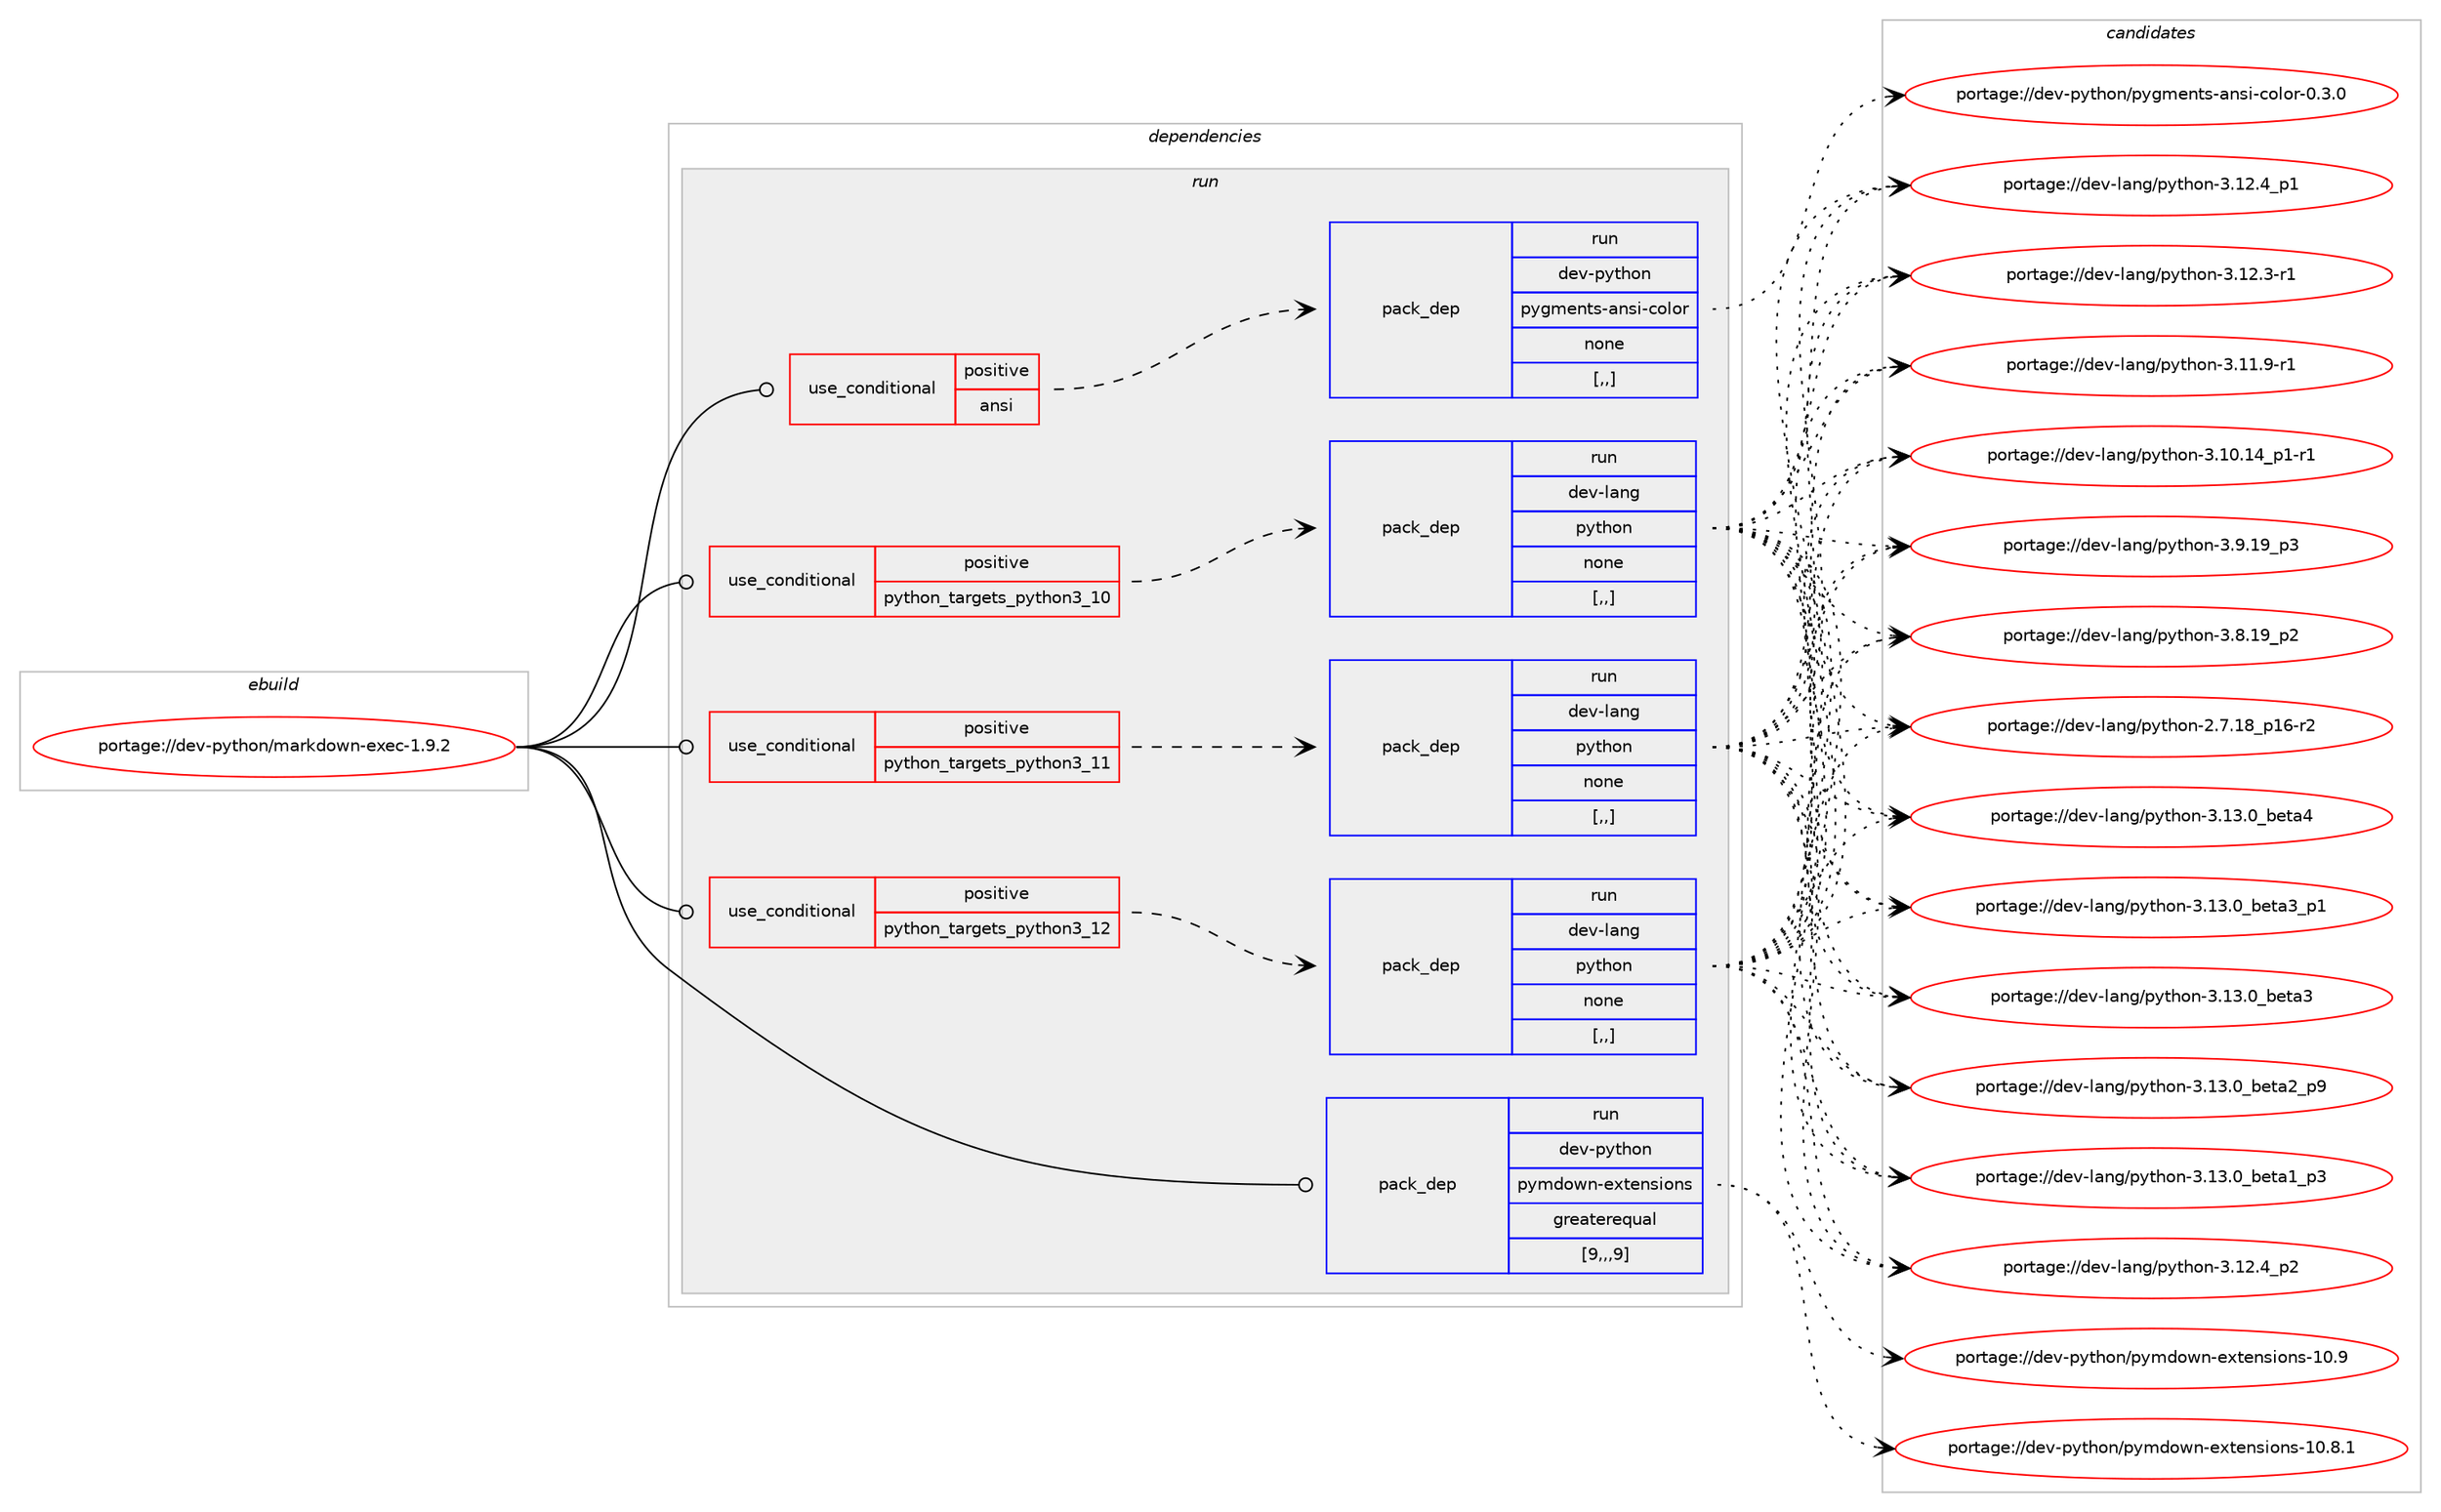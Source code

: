 digraph prolog {

# *************
# Graph options
# *************

newrank=true;
concentrate=true;
compound=true;
graph [rankdir=LR,fontname=Helvetica,fontsize=10,ranksep=1.5];#, ranksep=2.5, nodesep=0.2];
edge  [arrowhead=vee];
node  [fontname=Helvetica,fontsize=10];

# **********
# The ebuild
# **********

subgraph cluster_leftcol {
color=gray;
label=<<i>ebuild</i>>;
id [label="portage://dev-python/markdown-exec-1.9.2", color=red, width=4, href="../dev-python/markdown-exec-1.9.2.svg"];
}

# ****************
# The dependencies
# ****************

subgraph cluster_midcol {
color=gray;
label=<<i>dependencies</i>>;
subgraph cluster_compile {
fillcolor="#eeeeee";
style=filled;
label=<<i>compile</i>>;
}
subgraph cluster_compileandrun {
fillcolor="#eeeeee";
style=filled;
label=<<i>compile and run</i>>;
}
subgraph cluster_run {
fillcolor="#eeeeee";
style=filled;
label=<<i>run</i>>;
subgraph cond34668 {
dependency150962 [label=<<TABLE BORDER="0" CELLBORDER="1" CELLSPACING="0" CELLPADDING="4"><TR><TD ROWSPAN="3" CELLPADDING="10">use_conditional</TD></TR><TR><TD>positive</TD></TR><TR><TD>ansi</TD></TR></TABLE>>, shape=none, color=red];
subgraph pack115045 {
dependency150963 [label=<<TABLE BORDER="0" CELLBORDER="1" CELLSPACING="0" CELLPADDING="4" WIDTH="220"><TR><TD ROWSPAN="6" CELLPADDING="30">pack_dep</TD></TR><TR><TD WIDTH="110">run</TD></TR><TR><TD>dev-python</TD></TR><TR><TD>pygments-ansi-color</TD></TR><TR><TD>none</TD></TR><TR><TD>[,,]</TD></TR></TABLE>>, shape=none, color=blue];
}
dependency150962:e -> dependency150963:w [weight=20,style="dashed",arrowhead="vee"];
}
id:e -> dependency150962:w [weight=20,style="solid",arrowhead="odot"];
subgraph cond34669 {
dependency150964 [label=<<TABLE BORDER="0" CELLBORDER="1" CELLSPACING="0" CELLPADDING="4"><TR><TD ROWSPAN="3" CELLPADDING="10">use_conditional</TD></TR><TR><TD>positive</TD></TR><TR><TD>python_targets_python3_10</TD></TR></TABLE>>, shape=none, color=red];
subgraph pack115046 {
dependency150965 [label=<<TABLE BORDER="0" CELLBORDER="1" CELLSPACING="0" CELLPADDING="4" WIDTH="220"><TR><TD ROWSPAN="6" CELLPADDING="30">pack_dep</TD></TR><TR><TD WIDTH="110">run</TD></TR><TR><TD>dev-lang</TD></TR><TR><TD>python</TD></TR><TR><TD>none</TD></TR><TR><TD>[,,]</TD></TR></TABLE>>, shape=none, color=blue];
}
dependency150964:e -> dependency150965:w [weight=20,style="dashed",arrowhead="vee"];
}
id:e -> dependency150964:w [weight=20,style="solid",arrowhead="odot"];
subgraph cond34670 {
dependency150966 [label=<<TABLE BORDER="0" CELLBORDER="1" CELLSPACING="0" CELLPADDING="4"><TR><TD ROWSPAN="3" CELLPADDING="10">use_conditional</TD></TR><TR><TD>positive</TD></TR><TR><TD>python_targets_python3_11</TD></TR></TABLE>>, shape=none, color=red];
subgraph pack115047 {
dependency150967 [label=<<TABLE BORDER="0" CELLBORDER="1" CELLSPACING="0" CELLPADDING="4" WIDTH="220"><TR><TD ROWSPAN="6" CELLPADDING="30">pack_dep</TD></TR><TR><TD WIDTH="110">run</TD></TR><TR><TD>dev-lang</TD></TR><TR><TD>python</TD></TR><TR><TD>none</TD></TR><TR><TD>[,,]</TD></TR></TABLE>>, shape=none, color=blue];
}
dependency150966:e -> dependency150967:w [weight=20,style="dashed",arrowhead="vee"];
}
id:e -> dependency150966:w [weight=20,style="solid",arrowhead="odot"];
subgraph cond34671 {
dependency150968 [label=<<TABLE BORDER="0" CELLBORDER="1" CELLSPACING="0" CELLPADDING="4"><TR><TD ROWSPAN="3" CELLPADDING="10">use_conditional</TD></TR><TR><TD>positive</TD></TR><TR><TD>python_targets_python3_12</TD></TR></TABLE>>, shape=none, color=red];
subgraph pack115048 {
dependency150969 [label=<<TABLE BORDER="0" CELLBORDER="1" CELLSPACING="0" CELLPADDING="4" WIDTH="220"><TR><TD ROWSPAN="6" CELLPADDING="30">pack_dep</TD></TR><TR><TD WIDTH="110">run</TD></TR><TR><TD>dev-lang</TD></TR><TR><TD>python</TD></TR><TR><TD>none</TD></TR><TR><TD>[,,]</TD></TR></TABLE>>, shape=none, color=blue];
}
dependency150968:e -> dependency150969:w [weight=20,style="dashed",arrowhead="vee"];
}
id:e -> dependency150968:w [weight=20,style="solid",arrowhead="odot"];
subgraph pack115049 {
dependency150970 [label=<<TABLE BORDER="0" CELLBORDER="1" CELLSPACING="0" CELLPADDING="4" WIDTH="220"><TR><TD ROWSPAN="6" CELLPADDING="30">pack_dep</TD></TR><TR><TD WIDTH="110">run</TD></TR><TR><TD>dev-python</TD></TR><TR><TD>pymdown-extensions</TD></TR><TR><TD>greaterequal</TD></TR><TR><TD>[9,,,9]</TD></TR></TABLE>>, shape=none, color=blue];
}
id:e -> dependency150970:w [weight=20,style="solid",arrowhead="odot"];
}
}

# **************
# The candidates
# **************

subgraph cluster_choices {
rank=same;
color=gray;
label=<<i>candidates</i>>;

subgraph choice115045 {
color=black;
nodesep=1;
choice100101118451121211161041111104711212110310910111011611545971101151054599111108111114454846514648 [label="portage://dev-python/pygments-ansi-color-0.3.0", color=red, width=4,href="../dev-python/pygments-ansi-color-0.3.0.svg"];
dependency150963:e -> choice100101118451121211161041111104711212110310910111011611545971101151054599111108111114454846514648:w [style=dotted,weight="100"];
}
subgraph choice115046 {
color=black;
nodesep=1;
choice1001011184510897110103471121211161041111104551464951464895981011169752 [label="portage://dev-lang/python-3.13.0_beta4", color=red, width=4,href="../dev-lang/python-3.13.0_beta4.svg"];
choice10010111845108971101034711212111610411111045514649514648959810111697519511249 [label="portage://dev-lang/python-3.13.0_beta3_p1", color=red, width=4,href="../dev-lang/python-3.13.0_beta3_p1.svg"];
choice1001011184510897110103471121211161041111104551464951464895981011169751 [label="portage://dev-lang/python-3.13.0_beta3", color=red, width=4,href="../dev-lang/python-3.13.0_beta3.svg"];
choice10010111845108971101034711212111610411111045514649514648959810111697509511257 [label="portage://dev-lang/python-3.13.0_beta2_p9", color=red, width=4,href="../dev-lang/python-3.13.0_beta2_p9.svg"];
choice10010111845108971101034711212111610411111045514649514648959810111697499511251 [label="portage://dev-lang/python-3.13.0_beta1_p3", color=red, width=4,href="../dev-lang/python-3.13.0_beta1_p3.svg"];
choice100101118451089711010347112121116104111110455146495046529511250 [label="portage://dev-lang/python-3.12.4_p2", color=red, width=4,href="../dev-lang/python-3.12.4_p2.svg"];
choice100101118451089711010347112121116104111110455146495046529511249 [label="portage://dev-lang/python-3.12.4_p1", color=red, width=4,href="../dev-lang/python-3.12.4_p1.svg"];
choice100101118451089711010347112121116104111110455146495046514511449 [label="portage://dev-lang/python-3.12.3-r1", color=red, width=4,href="../dev-lang/python-3.12.3-r1.svg"];
choice100101118451089711010347112121116104111110455146494946574511449 [label="portage://dev-lang/python-3.11.9-r1", color=red, width=4,href="../dev-lang/python-3.11.9-r1.svg"];
choice100101118451089711010347112121116104111110455146494846495295112494511449 [label="portage://dev-lang/python-3.10.14_p1-r1", color=red, width=4,href="../dev-lang/python-3.10.14_p1-r1.svg"];
choice100101118451089711010347112121116104111110455146574649579511251 [label="portage://dev-lang/python-3.9.19_p3", color=red, width=4,href="../dev-lang/python-3.9.19_p3.svg"];
choice100101118451089711010347112121116104111110455146564649579511250 [label="portage://dev-lang/python-3.8.19_p2", color=red, width=4,href="../dev-lang/python-3.8.19_p2.svg"];
choice100101118451089711010347112121116104111110455046554649569511249544511450 [label="portage://dev-lang/python-2.7.18_p16-r2", color=red, width=4,href="../dev-lang/python-2.7.18_p16-r2.svg"];
dependency150965:e -> choice1001011184510897110103471121211161041111104551464951464895981011169752:w [style=dotted,weight="100"];
dependency150965:e -> choice10010111845108971101034711212111610411111045514649514648959810111697519511249:w [style=dotted,weight="100"];
dependency150965:e -> choice1001011184510897110103471121211161041111104551464951464895981011169751:w [style=dotted,weight="100"];
dependency150965:e -> choice10010111845108971101034711212111610411111045514649514648959810111697509511257:w [style=dotted,weight="100"];
dependency150965:e -> choice10010111845108971101034711212111610411111045514649514648959810111697499511251:w [style=dotted,weight="100"];
dependency150965:e -> choice100101118451089711010347112121116104111110455146495046529511250:w [style=dotted,weight="100"];
dependency150965:e -> choice100101118451089711010347112121116104111110455146495046529511249:w [style=dotted,weight="100"];
dependency150965:e -> choice100101118451089711010347112121116104111110455146495046514511449:w [style=dotted,weight="100"];
dependency150965:e -> choice100101118451089711010347112121116104111110455146494946574511449:w [style=dotted,weight="100"];
dependency150965:e -> choice100101118451089711010347112121116104111110455146494846495295112494511449:w [style=dotted,weight="100"];
dependency150965:e -> choice100101118451089711010347112121116104111110455146574649579511251:w [style=dotted,weight="100"];
dependency150965:e -> choice100101118451089711010347112121116104111110455146564649579511250:w [style=dotted,weight="100"];
dependency150965:e -> choice100101118451089711010347112121116104111110455046554649569511249544511450:w [style=dotted,weight="100"];
}
subgraph choice115047 {
color=black;
nodesep=1;
choice1001011184510897110103471121211161041111104551464951464895981011169752 [label="portage://dev-lang/python-3.13.0_beta4", color=red, width=4,href="../dev-lang/python-3.13.0_beta4.svg"];
choice10010111845108971101034711212111610411111045514649514648959810111697519511249 [label="portage://dev-lang/python-3.13.0_beta3_p1", color=red, width=4,href="../dev-lang/python-3.13.0_beta3_p1.svg"];
choice1001011184510897110103471121211161041111104551464951464895981011169751 [label="portage://dev-lang/python-3.13.0_beta3", color=red, width=4,href="../dev-lang/python-3.13.0_beta3.svg"];
choice10010111845108971101034711212111610411111045514649514648959810111697509511257 [label="portage://dev-lang/python-3.13.0_beta2_p9", color=red, width=4,href="../dev-lang/python-3.13.0_beta2_p9.svg"];
choice10010111845108971101034711212111610411111045514649514648959810111697499511251 [label="portage://dev-lang/python-3.13.0_beta1_p3", color=red, width=4,href="../dev-lang/python-3.13.0_beta1_p3.svg"];
choice100101118451089711010347112121116104111110455146495046529511250 [label="portage://dev-lang/python-3.12.4_p2", color=red, width=4,href="../dev-lang/python-3.12.4_p2.svg"];
choice100101118451089711010347112121116104111110455146495046529511249 [label="portage://dev-lang/python-3.12.4_p1", color=red, width=4,href="../dev-lang/python-3.12.4_p1.svg"];
choice100101118451089711010347112121116104111110455146495046514511449 [label="portage://dev-lang/python-3.12.3-r1", color=red, width=4,href="../dev-lang/python-3.12.3-r1.svg"];
choice100101118451089711010347112121116104111110455146494946574511449 [label="portage://dev-lang/python-3.11.9-r1", color=red, width=4,href="../dev-lang/python-3.11.9-r1.svg"];
choice100101118451089711010347112121116104111110455146494846495295112494511449 [label="portage://dev-lang/python-3.10.14_p1-r1", color=red, width=4,href="../dev-lang/python-3.10.14_p1-r1.svg"];
choice100101118451089711010347112121116104111110455146574649579511251 [label="portage://dev-lang/python-3.9.19_p3", color=red, width=4,href="../dev-lang/python-3.9.19_p3.svg"];
choice100101118451089711010347112121116104111110455146564649579511250 [label="portage://dev-lang/python-3.8.19_p2", color=red, width=4,href="../dev-lang/python-3.8.19_p2.svg"];
choice100101118451089711010347112121116104111110455046554649569511249544511450 [label="portage://dev-lang/python-2.7.18_p16-r2", color=red, width=4,href="../dev-lang/python-2.7.18_p16-r2.svg"];
dependency150967:e -> choice1001011184510897110103471121211161041111104551464951464895981011169752:w [style=dotted,weight="100"];
dependency150967:e -> choice10010111845108971101034711212111610411111045514649514648959810111697519511249:w [style=dotted,weight="100"];
dependency150967:e -> choice1001011184510897110103471121211161041111104551464951464895981011169751:w [style=dotted,weight="100"];
dependency150967:e -> choice10010111845108971101034711212111610411111045514649514648959810111697509511257:w [style=dotted,weight="100"];
dependency150967:e -> choice10010111845108971101034711212111610411111045514649514648959810111697499511251:w [style=dotted,weight="100"];
dependency150967:e -> choice100101118451089711010347112121116104111110455146495046529511250:w [style=dotted,weight="100"];
dependency150967:e -> choice100101118451089711010347112121116104111110455146495046529511249:w [style=dotted,weight="100"];
dependency150967:e -> choice100101118451089711010347112121116104111110455146495046514511449:w [style=dotted,weight="100"];
dependency150967:e -> choice100101118451089711010347112121116104111110455146494946574511449:w [style=dotted,weight="100"];
dependency150967:e -> choice100101118451089711010347112121116104111110455146494846495295112494511449:w [style=dotted,weight="100"];
dependency150967:e -> choice100101118451089711010347112121116104111110455146574649579511251:w [style=dotted,weight="100"];
dependency150967:e -> choice100101118451089711010347112121116104111110455146564649579511250:w [style=dotted,weight="100"];
dependency150967:e -> choice100101118451089711010347112121116104111110455046554649569511249544511450:w [style=dotted,weight="100"];
}
subgraph choice115048 {
color=black;
nodesep=1;
choice1001011184510897110103471121211161041111104551464951464895981011169752 [label="portage://dev-lang/python-3.13.0_beta4", color=red, width=4,href="../dev-lang/python-3.13.0_beta4.svg"];
choice10010111845108971101034711212111610411111045514649514648959810111697519511249 [label="portage://dev-lang/python-3.13.0_beta3_p1", color=red, width=4,href="../dev-lang/python-3.13.0_beta3_p1.svg"];
choice1001011184510897110103471121211161041111104551464951464895981011169751 [label="portage://dev-lang/python-3.13.0_beta3", color=red, width=4,href="../dev-lang/python-3.13.0_beta3.svg"];
choice10010111845108971101034711212111610411111045514649514648959810111697509511257 [label="portage://dev-lang/python-3.13.0_beta2_p9", color=red, width=4,href="../dev-lang/python-3.13.0_beta2_p9.svg"];
choice10010111845108971101034711212111610411111045514649514648959810111697499511251 [label="portage://dev-lang/python-3.13.0_beta1_p3", color=red, width=4,href="../dev-lang/python-3.13.0_beta1_p3.svg"];
choice100101118451089711010347112121116104111110455146495046529511250 [label="portage://dev-lang/python-3.12.4_p2", color=red, width=4,href="../dev-lang/python-3.12.4_p2.svg"];
choice100101118451089711010347112121116104111110455146495046529511249 [label="portage://dev-lang/python-3.12.4_p1", color=red, width=4,href="../dev-lang/python-3.12.4_p1.svg"];
choice100101118451089711010347112121116104111110455146495046514511449 [label="portage://dev-lang/python-3.12.3-r1", color=red, width=4,href="../dev-lang/python-3.12.3-r1.svg"];
choice100101118451089711010347112121116104111110455146494946574511449 [label="portage://dev-lang/python-3.11.9-r1", color=red, width=4,href="../dev-lang/python-3.11.9-r1.svg"];
choice100101118451089711010347112121116104111110455146494846495295112494511449 [label="portage://dev-lang/python-3.10.14_p1-r1", color=red, width=4,href="../dev-lang/python-3.10.14_p1-r1.svg"];
choice100101118451089711010347112121116104111110455146574649579511251 [label="portage://dev-lang/python-3.9.19_p3", color=red, width=4,href="../dev-lang/python-3.9.19_p3.svg"];
choice100101118451089711010347112121116104111110455146564649579511250 [label="portage://dev-lang/python-3.8.19_p2", color=red, width=4,href="../dev-lang/python-3.8.19_p2.svg"];
choice100101118451089711010347112121116104111110455046554649569511249544511450 [label="portage://dev-lang/python-2.7.18_p16-r2", color=red, width=4,href="../dev-lang/python-2.7.18_p16-r2.svg"];
dependency150969:e -> choice1001011184510897110103471121211161041111104551464951464895981011169752:w [style=dotted,weight="100"];
dependency150969:e -> choice10010111845108971101034711212111610411111045514649514648959810111697519511249:w [style=dotted,weight="100"];
dependency150969:e -> choice1001011184510897110103471121211161041111104551464951464895981011169751:w [style=dotted,weight="100"];
dependency150969:e -> choice10010111845108971101034711212111610411111045514649514648959810111697509511257:w [style=dotted,weight="100"];
dependency150969:e -> choice10010111845108971101034711212111610411111045514649514648959810111697499511251:w [style=dotted,weight="100"];
dependency150969:e -> choice100101118451089711010347112121116104111110455146495046529511250:w [style=dotted,weight="100"];
dependency150969:e -> choice100101118451089711010347112121116104111110455146495046529511249:w [style=dotted,weight="100"];
dependency150969:e -> choice100101118451089711010347112121116104111110455146495046514511449:w [style=dotted,weight="100"];
dependency150969:e -> choice100101118451089711010347112121116104111110455146494946574511449:w [style=dotted,weight="100"];
dependency150969:e -> choice100101118451089711010347112121116104111110455146494846495295112494511449:w [style=dotted,weight="100"];
dependency150969:e -> choice100101118451089711010347112121116104111110455146574649579511251:w [style=dotted,weight="100"];
dependency150969:e -> choice100101118451089711010347112121116104111110455146564649579511250:w [style=dotted,weight="100"];
dependency150969:e -> choice100101118451089711010347112121116104111110455046554649569511249544511450:w [style=dotted,weight="100"];
}
subgraph choice115049 {
color=black;
nodesep=1;
choice1001011184511212111610411111047112121109100111119110451011201161011101151051111101154549484657 [label="portage://dev-python/pymdown-extensions-10.9", color=red, width=4,href="../dev-python/pymdown-extensions-10.9.svg"];
choice10010111845112121116104111110471121211091001111191104510112011610111011510511111011545494846564649 [label="portage://dev-python/pymdown-extensions-10.8.1", color=red, width=4,href="../dev-python/pymdown-extensions-10.8.1.svg"];
dependency150970:e -> choice1001011184511212111610411111047112121109100111119110451011201161011101151051111101154549484657:w [style=dotted,weight="100"];
dependency150970:e -> choice10010111845112121116104111110471121211091001111191104510112011610111011510511111011545494846564649:w [style=dotted,weight="100"];
}
}

}
